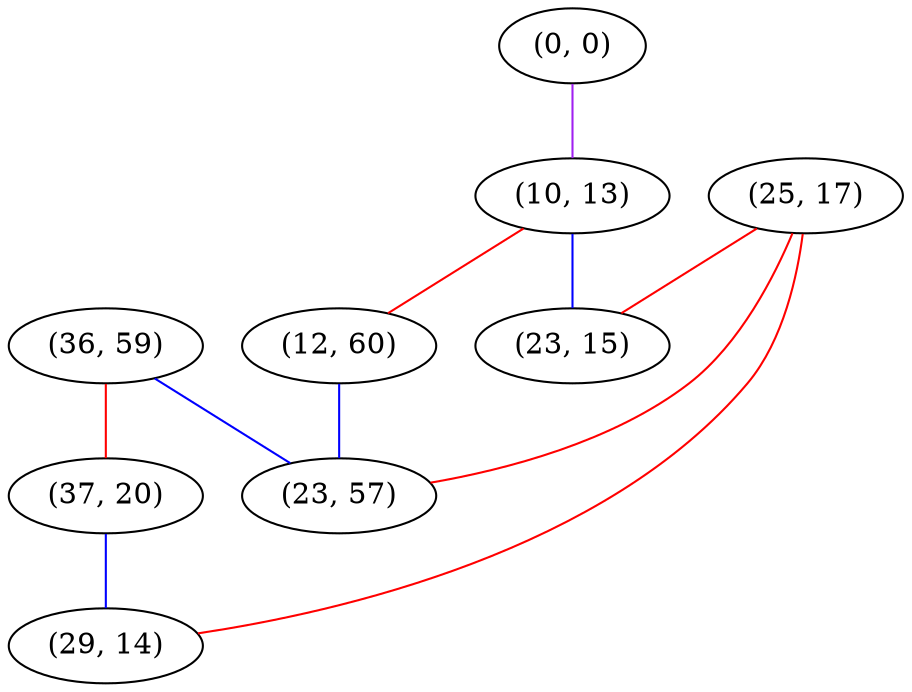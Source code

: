 graph "" {
"(0, 0)";
"(25, 17)";
"(10, 13)";
"(36, 59)";
"(37, 20)";
"(23, 15)";
"(29, 14)";
"(12, 60)";
"(23, 57)";
"(0, 0)" -- "(10, 13)"  [color=purple, key=0, weight=4];
"(25, 17)" -- "(29, 14)"  [color=red, key=0, weight=1];
"(25, 17)" -- "(23, 15)"  [color=red, key=0, weight=1];
"(25, 17)" -- "(23, 57)"  [color=red, key=0, weight=1];
"(10, 13)" -- "(12, 60)"  [color=red, key=0, weight=1];
"(10, 13)" -- "(23, 15)"  [color=blue, key=0, weight=3];
"(36, 59)" -- "(37, 20)"  [color=red, key=0, weight=1];
"(36, 59)" -- "(23, 57)"  [color=blue, key=0, weight=3];
"(37, 20)" -- "(29, 14)"  [color=blue, key=0, weight=3];
"(12, 60)" -- "(23, 57)"  [color=blue, key=0, weight=3];
}
